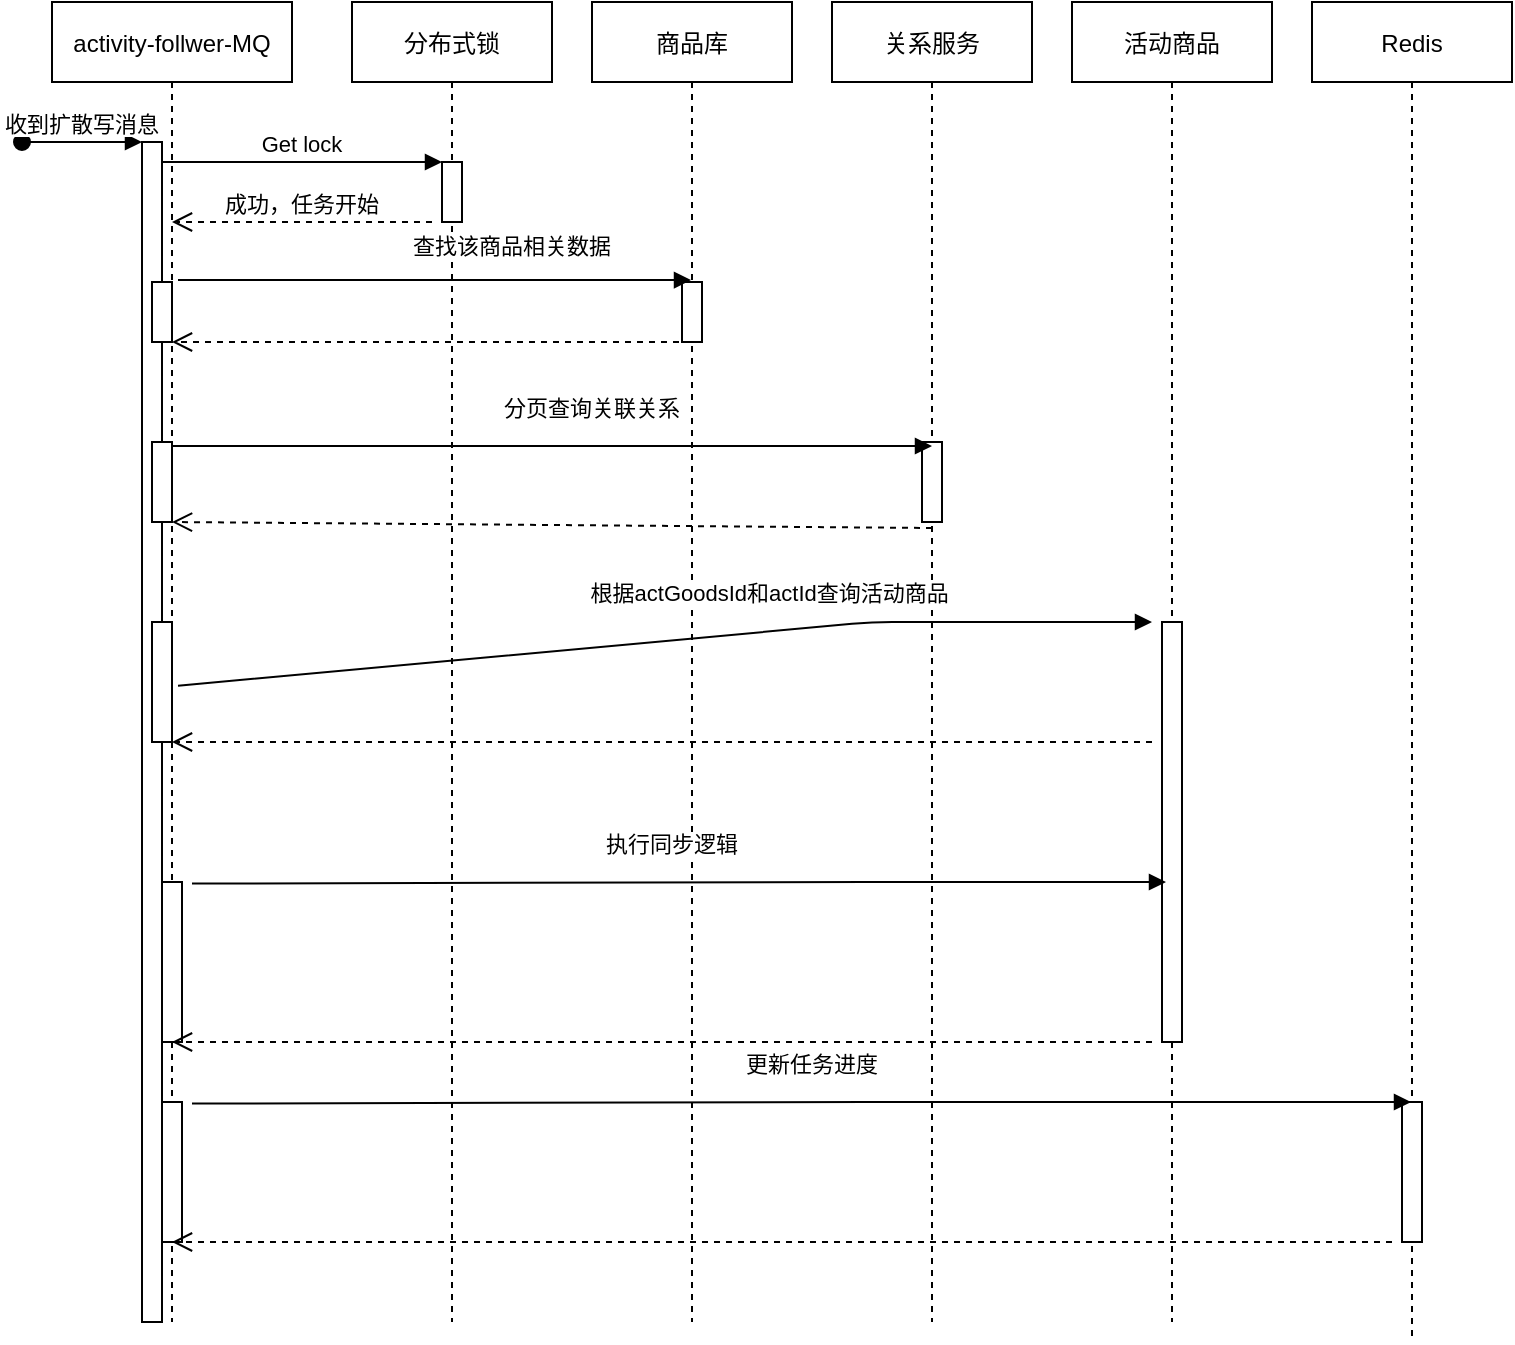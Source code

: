<mxfile version="14.7.6" type="github">
  <diagram id="kgpKYQtTHZ0yAKxKKP6v" name="Page-1">
    <mxGraphModel dx="1422" dy="762" grid="1" gridSize="10" guides="1" tooltips="1" connect="1" arrows="1" fold="1" page="1" pageScale="1" pageWidth="850" pageHeight="1100" math="0" shadow="0">
      <root>
        <mxCell id="0" />
        <mxCell id="1" parent="0" />
        <mxCell id="3nuBFxr9cyL0pnOWT2aG-1" value="activity-follwer-MQ" style="shape=umlLifeline;perimeter=lifelinePerimeter;container=1;collapsible=0;recursiveResize=0;rounded=0;shadow=0;strokeWidth=1;" parent="1" vertex="1">
          <mxGeometry x="100" y="80" width="120" height="660" as="geometry" />
        </mxCell>
        <mxCell id="3nuBFxr9cyL0pnOWT2aG-2" value="" style="points=[];perimeter=orthogonalPerimeter;rounded=0;shadow=0;strokeWidth=1;" parent="3nuBFxr9cyL0pnOWT2aG-1" vertex="1">
          <mxGeometry x="45" y="70" width="10" height="590" as="geometry" />
        </mxCell>
        <mxCell id="3nuBFxr9cyL0pnOWT2aG-3" value="收到扩散写消息" style="verticalAlign=bottom;startArrow=oval;endArrow=block;startSize=8;shadow=0;strokeWidth=1;" parent="3nuBFxr9cyL0pnOWT2aG-1" target="3nuBFxr9cyL0pnOWT2aG-2" edge="1">
          <mxGeometry relative="1" as="geometry">
            <mxPoint x="-15" y="70" as="sourcePoint" />
          </mxGeometry>
        </mxCell>
        <mxCell id="3nuBFxr9cyL0pnOWT2aG-4" value="" style="points=[];perimeter=orthogonalPerimeter;rounded=0;shadow=0;strokeWidth=1;" parent="3nuBFxr9cyL0pnOWT2aG-1" vertex="1">
          <mxGeometry x="50" y="140" width="10" height="30" as="geometry" />
        </mxCell>
        <mxCell id="8NJGGLODSZkwPRBtzhF9-16" value="" style="html=1;points=[];perimeter=orthogonalPerimeter;" vertex="1" parent="3nuBFxr9cyL0pnOWT2aG-1">
          <mxGeometry x="50" y="220" width="10" height="40" as="geometry" />
        </mxCell>
        <mxCell id="8NJGGLODSZkwPRBtzhF9-21" value="" style="html=1;points=[];perimeter=orthogonalPerimeter;" vertex="1" parent="3nuBFxr9cyL0pnOWT2aG-1">
          <mxGeometry x="50" y="310" width="10" height="60" as="geometry" />
        </mxCell>
        <mxCell id="8NJGGLODSZkwPRBtzhF9-28" value="" style="html=1;points=[];perimeter=orthogonalPerimeter;" vertex="1" parent="3nuBFxr9cyL0pnOWT2aG-1">
          <mxGeometry x="55" y="440" width="10" height="80" as="geometry" />
        </mxCell>
        <mxCell id="8NJGGLODSZkwPRBtzhF9-32" value="" style="html=1;points=[];perimeter=orthogonalPerimeter;" vertex="1" parent="3nuBFxr9cyL0pnOWT2aG-1">
          <mxGeometry x="55" y="550" width="10" height="70" as="geometry" />
        </mxCell>
        <mxCell id="3nuBFxr9cyL0pnOWT2aG-5" value="分布式锁" style="shape=umlLifeline;perimeter=lifelinePerimeter;container=1;collapsible=0;recursiveResize=0;rounded=0;shadow=0;strokeWidth=1;" parent="1" vertex="1">
          <mxGeometry x="250" y="80" width="100" height="660" as="geometry" />
        </mxCell>
        <mxCell id="3nuBFxr9cyL0pnOWT2aG-6" value="" style="points=[];perimeter=orthogonalPerimeter;rounded=0;shadow=0;strokeWidth=1;" parent="3nuBFxr9cyL0pnOWT2aG-5" vertex="1">
          <mxGeometry x="45" y="80" width="10" height="30" as="geometry" />
        </mxCell>
        <mxCell id="3nuBFxr9cyL0pnOWT2aG-8" value="Get lock" style="verticalAlign=bottom;endArrow=block;entryX=0;entryY=0;shadow=0;strokeWidth=1;" parent="1" source="3nuBFxr9cyL0pnOWT2aG-2" target="3nuBFxr9cyL0pnOWT2aG-6" edge="1">
          <mxGeometry relative="1" as="geometry">
            <mxPoint x="275" y="160" as="sourcePoint" />
          </mxGeometry>
        </mxCell>
        <mxCell id="8NJGGLODSZkwPRBtzhF9-1" value="商品库" style="shape=umlLifeline;perimeter=lifelinePerimeter;container=1;collapsible=0;recursiveResize=0;rounded=0;shadow=0;strokeWidth=1;" vertex="1" parent="1">
          <mxGeometry x="370" y="80" width="100" height="660" as="geometry" />
        </mxCell>
        <mxCell id="8NJGGLODSZkwPRBtzhF9-2" value="" style="points=[];perimeter=orthogonalPerimeter;rounded=0;shadow=0;strokeWidth=1;" vertex="1" parent="8NJGGLODSZkwPRBtzhF9-1">
          <mxGeometry x="45" y="140" width="10" height="30" as="geometry" />
        </mxCell>
        <mxCell id="8NJGGLODSZkwPRBtzhF9-3" value="关系服务" style="shape=umlLifeline;perimeter=lifelinePerimeter;container=1;collapsible=0;recursiveResize=0;rounded=0;shadow=0;strokeWidth=1;" vertex="1" parent="1">
          <mxGeometry x="490" y="80" width="100" height="660" as="geometry" />
        </mxCell>
        <mxCell id="8NJGGLODSZkwPRBtzhF9-4" value="" style="points=[];perimeter=orthogonalPerimeter;rounded=0;shadow=0;strokeWidth=1;" vertex="1" parent="8NJGGLODSZkwPRBtzhF9-3">
          <mxGeometry x="45" y="220" width="10" height="40" as="geometry" />
        </mxCell>
        <mxCell id="8NJGGLODSZkwPRBtzhF9-5" value="活动商品" style="shape=umlLifeline;perimeter=lifelinePerimeter;container=1;collapsible=0;recursiveResize=0;rounded=0;shadow=0;strokeWidth=1;" vertex="1" parent="1">
          <mxGeometry x="610" y="80" width="100" height="660" as="geometry" />
        </mxCell>
        <mxCell id="8NJGGLODSZkwPRBtzhF9-6" value="" style="points=[];perimeter=orthogonalPerimeter;rounded=0;shadow=0;strokeWidth=1;" vertex="1" parent="8NJGGLODSZkwPRBtzhF9-5">
          <mxGeometry x="45" y="310" width="10" height="210" as="geometry" />
        </mxCell>
        <mxCell id="8NJGGLODSZkwPRBtzhF9-7" value="Redis" style="shape=umlLifeline;perimeter=lifelinePerimeter;container=1;collapsible=0;recursiveResize=0;rounded=0;shadow=0;strokeWidth=1;" vertex="1" parent="1">
          <mxGeometry x="730" y="80" width="100" height="670" as="geometry" />
        </mxCell>
        <mxCell id="8NJGGLODSZkwPRBtzhF9-8" value="" style="points=[];perimeter=orthogonalPerimeter;rounded=0;shadow=0;strokeWidth=1;" vertex="1" parent="8NJGGLODSZkwPRBtzhF9-7">
          <mxGeometry x="45" y="550" width="10" height="70" as="geometry" />
        </mxCell>
        <mxCell id="8NJGGLODSZkwPRBtzhF9-9" value="成功，任务开始" style="verticalAlign=bottom;endArrow=open;dashed=1;endSize=8;exitX=0;exitY=0.95;shadow=0;strokeWidth=1;" edge="1" parent="1">
          <mxGeometry relative="1" as="geometry">
            <mxPoint x="160" y="190.0" as="targetPoint" />
            <mxPoint x="290" y="190.0" as="sourcePoint" />
          </mxGeometry>
        </mxCell>
        <mxCell id="8NJGGLODSZkwPRBtzhF9-13" value="查找该商品相关数据" style="verticalAlign=bottom;endArrow=block;shadow=0;strokeWidth=1;exitX=1.3;exitY=-0.033;exitDx=0;exitDy=0;exitPerimeter=0;" edge="1" parent="1" source="3nuBFxr9cyL0pnOWT2aG-4" target="8NJGGLODSZkwPRBtzhF9-1">
          <mxGeometry x="0.302" y="8" relative="1" as="geometry">
            <mxPoint x="170" y="220" as="sourcePoint" />
            <mxPoint x="350" y="222" as="targetPoint" />
            <mxPoint as="offset" />
          </mxGeometry>
        </mxCell>
        <mxCell id="8NJGGLODSZkwPRBtzhF9-14" value="" style="verticalAlign=bottom;endArrow=open;dashed=1;endSize=8;shadow=0;strokeWidth=1;" edge="1" parent="1" source="8NJGGLODSZkwPRBtzhF9-1">
          <mxGeometry relative="1" as="geometry">
            <mxPoint x="160" y="250.0" as="targetPoint" />
            <mxPoint x="290" y="250.0" as="sourcePoint" />
          </mxGeometry>
        </mxCell>
        <mxCell id="8NJGGLODSZkwPRBtzhF9-17" value="分页查询关联关系" style="verticalAlign=bottom;endArrow=block;shadow=0;strokeWidth=1;entryX=0.5;entryY=0.05;entryDx=0;entryDy=0;entryPerimeter=0;" edge="1" parent="1" target="8NJGGLODSZkwPRBtzhF9-4">
          <mxGeometry x="0.105" y="10" relative="1" as="geometry">
            <mxPoint x="160" y="302" as="sourcePoint" />
            <mxPoint x="520" y="302" as="targetPoint" />
            <mxPoint as="offset" />
            <Array as="points">
              <mxPoint x="460" y="302" />
            </Array>
          </mxGeometry>
        </mxCell>
        <mxCell id="8NJGGLODSZkwPRBtzhF9-18" value="" style="verticalAlign=bottom;endArrow=open;dashed=1;endSize=8;shadow=0;strokeWidth=1;exitX=0.5;exitY=1.075;exitDx=0;exitDy=0;exitPerimeter=0;" edge="1" parent="1" source="8NJGGLODSZkwPRBtzhF9-4">
          <mxGeometry relative="1" as="geometry">
            <mxPoint x="160" y="340.0" as="targetPoint" />
            <mxPoint x="530" y="340" as="sourcePoint" />
          </mxGeometry>
        </mxCell>
        <mxCell id="8NJGGLODSZkwPRBtzhF9-20" value="根据actGoodsId和actId查询活动商品" style="verticalAlign=bottom;endArrow=block;shadow=0;strokeWidth=1;exitX=0.525;exitY=0.518;exitDx=0;exitDy=0;exitPerimeter=0;" edge="1" parent="1" source="3nuBFxr9cyL0pnOWT2aG-1">
          <mxGeometry x="0.22" y="10" relative="1" as="geometry">
            <mxPoint x="210" y="390" as="sourcePoint" />
            <mxPoint x="650" y="390" as="targetPoint" />
            <mxPoint as="offset" />
            <Array as="points">
              <mxPoint x="510" y="390" />
            </Array>
          </mxGeometry>
        </mxCell>
        <mxCell id="8NJGGLODSZkwPRBtzhF9-23" value="" style="verticalAlign=bottom;endArrow=open;dashed=1;endSize=8;shadow=0;strokeWidth=1;" edge="1" parent="1">
          <mxGeometry relative="1" as="geometry">
            <mxPoint x="160" y="450" as="targetPoint" />
            <mxPoint x="650" y="450" as="sourcePoint" />
          </mxGeometry>
        </mxCell>
        <mxCell id="8NJGGLODSZkwPRBtzhF9-30" value="执行同步逻辑" style="verticalAlign=bottom;endArrow=block;shadow=0;strokeWidth=1;exitX=0.525;exitY=0.518;exitDx=0;exitDy=0;exitPerimeter=0;" edge="1" parent="1">
          <mxGeometry x="-0.014" y="10" relative="1" as="geometry">
            <mxPoint x="170" y="520.8" as="sourcePoint" />
            <mxPoint x="657" y="520" as="targetPoint" />
            <mxPoint as="offset" />
            <Array as="points">
              <mxPoint x="517" y="520" />
            </Array>
          </mxGeometry>
        </mxCell>
        <mxCell id="8NJGGLODSZkwPRBtzhF9-31" value="" style="verticalAlign=bottom;endArrow=open;dashed=1;endSize=8;shadow=0;strokeWidth=1;" edge="1" parent="1">
          <mxGeometry relative="1" as="geometry">
            <mxPoint x="160" y="600" as="targetPoint" />
            <mxPoint x="650" y="600" as="sourcePoint" />
          </mxGeometry>
        </mxCell>
        <mxCell id="8NJGGLODSZkwPRBtzhF9-33" value="更新任务进度" style="verticalAlign=bottom;endArrow=block;shadow=0;strokeWidth=1;exitX=0.525;exitY=0.518;exitDx=0;exitDy=0;exitPerimeter=0;" edge="1" parent="1" target="8NJGGLODSZkwPRBtzhF9-7">
          <mxGeometry x="0.017" y="10" relative="1" as="geometry">
            <mxPoint x="170" y="630.8" as="sourcePoint" />
            <mxPoint x="657" y="630" as="targetPoint" />
            <mxPoint as="offset" />
            <Array as="points">
              <mxPoint x="517" y="630" />
            </Array>
          </mxGeometry>
        </mxCell>
        <mxCell id="8NJGGLODSZkwPRBtzhF9-34" value="" style="verticalAlign=bottom;endArrow=open;dashed=1;endSize=8;shadow=0;strokeWidth=1;" edge="1" parent="1">
          <mxGeometry relative="1" as="geometry">
            <mxPoint x="160" y="700" as="targetPoint" />
            <mxPoint x="770" y="700" as="sourcePoint" />
          </mxGeometry>
        </mxCell>
      </root>
    </mxGraphModel>
  </diagram>
</mxfile>
